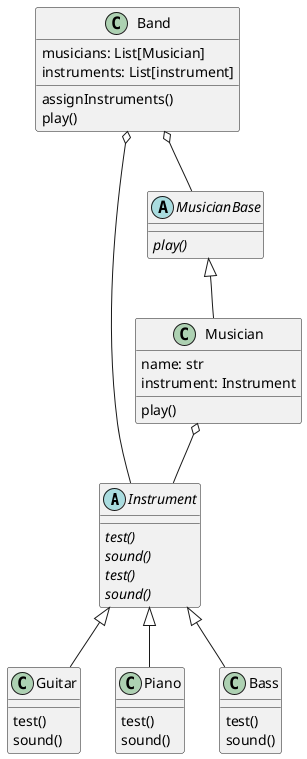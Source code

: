 @startuml banda

Instrument <|-- Guitar
Instrument <|-- Piano
Instrument <|-- Bass

MusicianBase <|-- Musician

Musician o-- Instrument

Band o-- MusicianBase
Band o-- Instrument

abstract class Instrument {
    {abstract} test()
    {abstract} sound()
}

class Guitar {
    test()
    sound()
}

class Piano {
    test()
    sound()
}

class Bass {
    test()
    sound()
}

class Band {

}

abstract class Instrument {
    {abstract} test()
    {abstract} sound()
}

abstract class MusicianBase {
    {abstract} play()
}

class Musician{
    name: str
    instrument: Instrument
    play()
}

class Band{
    musicians: List[Musician]
    instruments: List[instrument]
    assignInstruments()
    play()
}